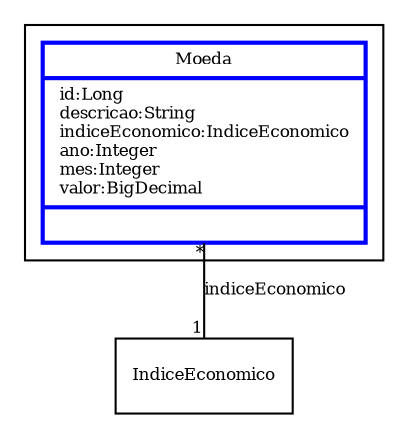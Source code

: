 digraph G{
fontname = "Times-Roman"
fontsize = 8

node [
        fontname = "Times-Roman"
        fontsize = 8
        shape = "record"
]

edge [
        fontname = "Times-Roman"
        fontsize = 8
]

subgraph clusterVALORES_DO_INDICE_ECONOMICO
{
Moeda [style=bold,color="#0000ff"label = "{Moeda|id:Long\ldescricao:String\lindiceEconomico:IndiceEconomico\lano:Integer\lmes:Integer\lvalor:BigDecimal\l|\l}"]
}
edge [arrowhead = "none" headlabel = "1" taillabel = "*"] Moeda -> IndiceEconomico [label = "indiceEconomico"]
}
